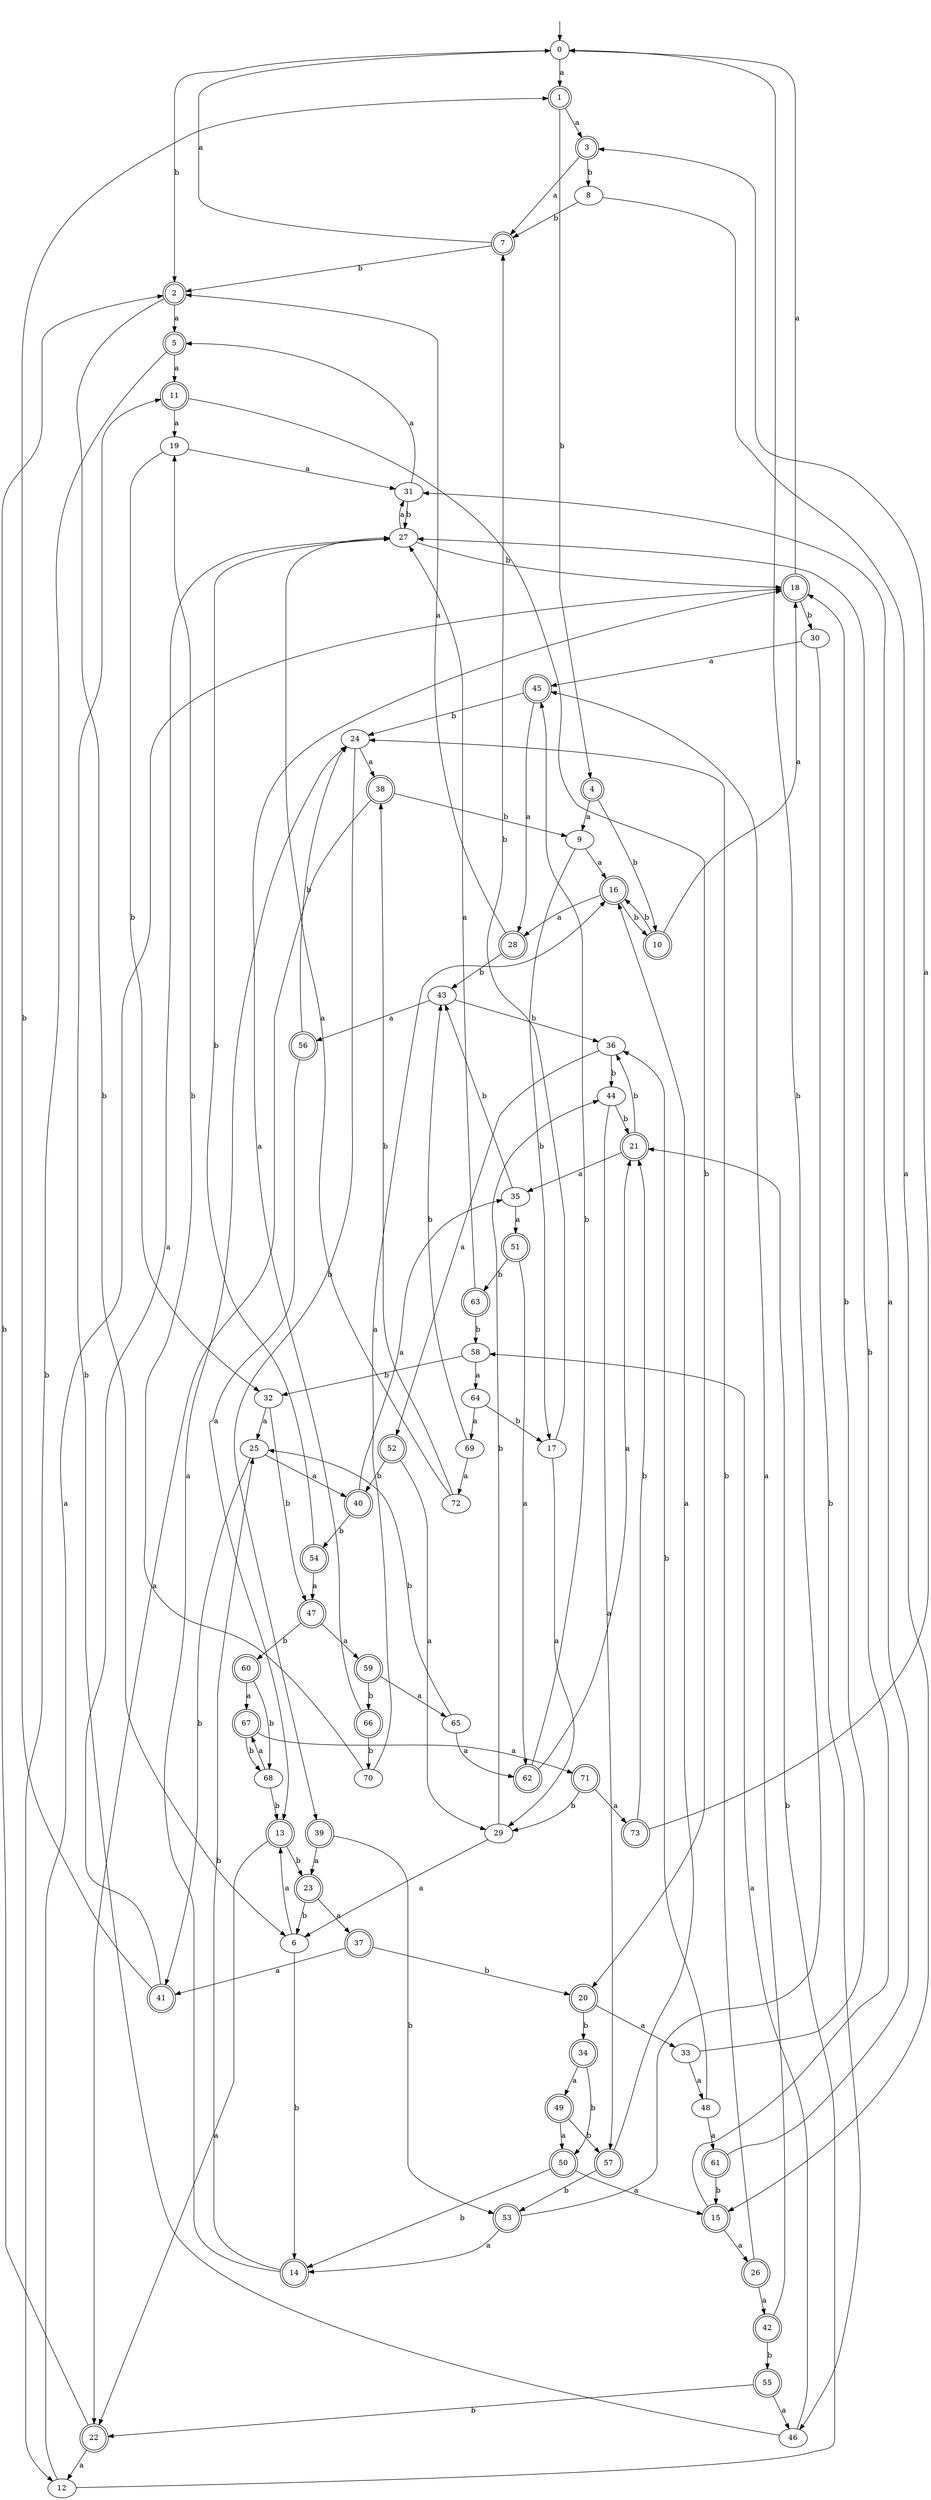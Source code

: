 digraph RandomDFA {
  __start0 [label="", shape=none];
  __start0 -> 0 [label=""];
  0 [shape=circle]
  0 -> 1 [label="a"]
  0 -> 2 [label="b"]
  1 [shape=doublecircle]
  1 -> 3 [label="a"]
  1 -> 4 [label="b"]
  2 [shape=doublecircle]
  2 -> 5 [label="a"]
  2 -> 6 [label="b"]
  3 [shape=doublecircle]
  3 -> 7 [label="a"]
  3 -> 8 [label="b"]
  4 [shape=doublecircle]
  4 -> 9 [label="a"]
  4 -> 10 [label="b"]
  5 [shape=doublecircle]
  5 -> 11 [label="a"]
  5 -> 12 [label="b"]
  6
  6 -> 13 [label="a"]
  6 -> 14 [label="b"]
  7 [shape=doublecircle]
  7 -> 0 [label="a"]
  7 -> 2 [label="b"]
  8
  8 -> 15 [label="a"]
  8 -> 7 [label="b"]
  9
  9 -> 16 [label="a"]
  9 -> 17 [label="b"]
  10 [shape=doublecircle]
  10 -> 18 [label="a"]
  10 -> 16 [label="b"]
  11 [shape=doublecircle]
  11 -> 19 [label="a"]
  11 -> 20 [label="b"]
  12
  12 -> 18 [label="a"]
  12 -> 21 [label="b"]
  13 [shape=doublecircle]
  13 -> 22 [label="a"]
  13 -> 23 [label="b"]
  14 [shape=doublecircle]
  14 -> 24 [label="a"]
  14 -> 25 [label="b"]
  15 [shape=doublecircle]
  15 -> 26 [label="a"]
  15 -> 27 [label="b"]
  16 [shape=doublecircle]
  16 -> 28 [label="a"]
  16 -> 10 [label="b"]
  17
  17 -> 29 [label="a"]
  17 -> 7 [label="b"]
  18 [shape=doublecircle]
  18 -> 0 [label="a"]
  18 -> 30 [label="b"]
  19
  19 -> 31 [label="a"]
  19 -> 32 [label="b"]
  20 [shape=doublecircle]
  20 -> 33 [label="a"]
  20 -> 34 [label="b"]
  21 [shape=doublecircle]
  21 -> 35 [label="a"]
  21 -> 36 [label="b"]
  22 [shape=doublecircle]
  22 -> 12 [label="a"]
  22 -> 2 [label="b"]
  23 [shape=doublecircle]
  23 -> 37 [label="a"]
  23 -> 6 [label="b"]
  24
  24 -> 38 [label="a"]
  24 -> 39 [label="b"]
  25
  25 -> 40 [label="a"]
  25 -> 41 [label="b"]
  26 [shape=doublecircle]
  26 -> 42 [label="a"]
  26 -> 24 [label="b"]
  27
  27 -> 31 [label="a"]
  27 -> 18 [label="b"]
  28 [shape=doublecircle]
  28 -> 2 [label="a"]
  28 -> 43 [label="b"]
  29
  29 -> 6 [label="a"]
  29 -> 44 [label="b"]
  30
  30 -> 45 [label="a"]
  30 -> 46 [label="b"]
  31
  31 -> 5 [label="a"]
  31 -> 27 [label="b"]
  32
  32 -> 25 [label="a"]
  32 -> 47 [label="b"]
  33
  33 -> 48 [label="a"]
  33 -> 18 [label="b"]
  34 [shape=doublecircle]
  34 -> 49 [label="a"]
  34 -> 50 [label="b"]
  35
  35 -> 51 [label="a"]
  35 -> 43 [label="b"]
  36
  36 -> 52 [label="a"]
  36 -> 44 [label="b"]
  37 [shape=doublecircle]
  37 -> 41 [label="a"]
  37 -> 20 [label="b"]
  38 [shape=doublecircle]
  38 -> 22 [label="a"]
  38 -> 9 [label="b"]
  39 [shape=doublecircle]
  39 -> 23 [label="a"]
  39 -> 53 [label="b"]
  40 [shape=doublecircle]
  40 -> 35 [label="a"]
  40 -> 54 [label="b"]
  41 [shape=doublecircle]
  41 -> 27 [label="a"]
  41 -> 1 [label="b"]
  42 [shape=doublecircle]
  42 -> 45 [label="a"]
  42 -> 55 [label="b"]
  43
  43 -> 56 [label="a"]
  43 -> 36 [label="b"]
  44
  44 -> 57 [label="a"]
  44 -> 21 [label="b"]
  45 [shape=doublecircle]
  45 -> 28 [label="a"]
  45 -> 24 [label="b"]
  46
  46 -> 58 [label="a"]
  46 -> 11 [label="b"]
  47 [shape=doublecircle]
  47 -> 59 [label="a"]
  47 -> 60 [label="b"]
  48
  48 -> 61 [label="a"]
  48 -> 36 [label="b"]
  49 [shape=doublecircle]
  49 -> 50 [label="a"]
  49 -> 57 [label="b"]
  50 [shape=doublecircle]
  50 -> 15 [label="a"]
  50 -> 14 [label="b"]
  51 [shape=doublecircle]
  51 -> 62 [label="a"]
  51 -> 63 [label="b"]
  52 [shape=doublecircle]
  52 -> 29 [label="a"]
  52 -> 40 [label="b"]
  53 [shape=doublecircle]
  53 -> 14 [label="a"]
  53 -> 0 [label="b"]
  54 [shape=doublecircle]
  54 -> 47 [label="a"]
  54 -> 27 [label="b"]
  55 [shape=doublecircle]
  55 -> 46 [label="a"]
  55 -> 22 [label="b"]
  56 [shape=doublecircle]
  56 -> 13 [label="a"]
  56 -> 24 [label="b"]
  57 [shape=doublecircle]
  57 -> 16 [label="a"]
  57 -> 53 [label="b"]
  58
  58 -> 64 [label="a"]
  58 -> 32 [label="b"]
  59 [shape=doublecircle]
  59 -> 65 [label="a"]
  59 -> 66 [label="b"]
  60 [shape=doublecircle]
  60 -> 67 [label="a"]
  60 -> 68 [label="b"]
  61 [shape=doublecircle]
  61 -> 31 [label="a"]
  61 -> 15 [label="b"]
  62 [shape=doublecircle]
  62 -> 21 [label="a"]
  62 -> 45 [label="b"]
  63 [shape=doublecircle]
  63 -> 27 [label="a"]
  63 -> 58 [label="b"]
  64
  64 -> 69 [label="a"]
  64 -> 17 [label="b"]
  65
  65 -> 62 [label="a"]
  65 -> 25 [label="b"]
  66 [shape=doublecircle]
  66 -> 18 [label="a"]
  66 -> 70 [label="b"]
  67 [shape=doublecircle]
  67 -> 71 [label="a"]
  67 -> 68 [label="b"]
  68
  68 -> 67 [label="a"]
  68 -> 13 [label="b"]
  69
  69 -> 72 [label="a"]
  69 -> 43 [label="b"]
  70
  70 -> 16 [label="a"]
  70 -> 19 [label="b"]
  71 [shape=doublecircle]
  71 -> 73 [label="a"]
  71 -> 29 [label="b"]
  72
  72 -> 27 [label="a"]
  72 -> 38 [label="b"]
  73 [shape=doublecircle]
  73 -> 3 [label="a"]
  73 -> 21 [label="b"]
}
